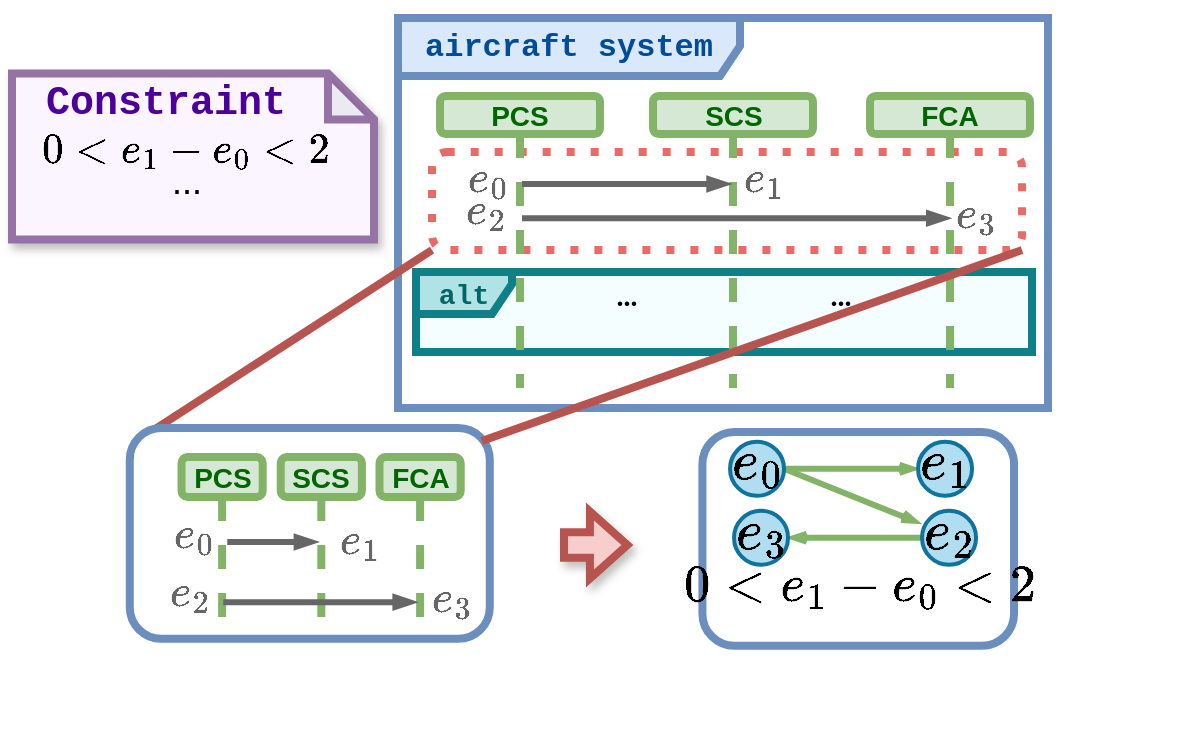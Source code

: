 <mxfile version="27.0.6">
  <diagram name="第 1 页" id="h9YyRqE6uHGr4lUD16GJ">
    <mxGraphModel dx="803" dy="495" grid="0" gridSize="10" guides="1" tooltips="1" connect="1" arrows="1" fold="1" page="1" pageScale="1" pageWidth="1169" pageHeight="827" math="1" shadow="0">
      <root>
        <mxCell id="0" />
        <mxCell id="1" parent="0" />
        <mxCell id="_lGmPWogJOjAXytLMEd4-229" value="" style="rounded=1;whiteSpace=wrap;html=1;strokeWidth=4;dashed=1;strokeColor=#EA6B66;dashPattern=1 2;fontSize=14;" parent="1" vertex="1">
          <mxGeometry x="266" y="88" width="295" height="49" as="geometry" />
        </mxCell>
        <mxCell id="_lGmPWogJOjAXytLMEd4-170" value="&lt;font face=&quot;Courier New&quot; style=&quot;color: rgb(0, 102, 102);&quot;&gt;&lt;b&gt;alt&lt;/b&gt;&lt;/font&gt;" style="shape=umlFrame;whiteSpace=wrap;html=1;pointerEvents=0;width=48;height=21;fillColor=#b0e3e6;strokeColor=#0e8088;fillStyle=auto;shadow=0;strokeWidth=4;gradientColor=none;swimlaneFillColor=light-dark(#F4FDFF,#002813);fontSize=14;" parent="1" vertex="1">
          <mxGeometry x="258" y="148" width="308" height="40" as="geometry" />
        </mxCell>
        <mxCell id="_lGmPWogJOjAXytLMEd4-171" value="&lt;font face=&quot;Helvetica&quot; style=&quot;color: rgb(0, 102, 0);&quot;&gt;&lt;b&gt;PCS&lt;/b&gt;&lt;/font&gt;" style="shape=umlLifeline;perimeter=lifelinePerimeter;whiteSpace=wrap;html=1;container=1;dropTarget=0;collapsible=0;recursiveResize=0;outlineConnect=0;portConstraint=eastwest;newEdgeStyle={&quot;curved&quot;:0,&quot;rounded&quot;:0};size=19;fillColor=#d5e8d4;strokeColor=#82b366;strokeWidth=4;rounded=1;shadow=0;fontSize=14;" parent="1" vertex="1">
          <mxGeometry x="270" y="60" width="80" height="146" as="geometry" />
        </mxCell>
        <mxCell id="_lGmPWogJOjAXytLMEd4-172" value="&lt;font face=&quot;Helvetica&quot; style=&quot;color: rgb(0, 102, 0);&quot;&gt;&lt;b&gt;FCA&lt;/b&gt;&lt;/font&gt;" style="shape=umlLifeline;perimeter=lifelinePerimeter;whiteSpace=wrap;html=1;container=1;dropTarget=0;collapsible=0;recursiveResize=0;outlineConnect=0;portConstraint=eastwest;newEdgeStyle={&quot;curved&quot;:0,&quot;rounded&quot;:0};size=19;fillColor=#d5e8d4;strokeColor=#82b366;strokeWidth=4;rounded=1;shadow=0;fontSize=14;" parent="1" vertex="1">
          <mxGeometry x="485" y="60" width="80" height="146" as="geometry" />
        </mxCell>
        <mxCell id="_lGmPWogJOjAXytLMEd4-173" value="&lt;font face=&quot;Helvetica&quot; style=&quot;color: rgb(0, 102, 0);&quot;&gt;&lt;b&gt;SCS&lt;/b&gt;&lt;/font&gt;" style="shape=umlLifeline;perimeter=lifelinePerimeter;whiteSpace=wrap;html=1;container=1;dropTarget=0;collapsible=0;recursiveResize=0;outlineConnect=0;portConstraint=eastwest;newEdgeStyle={&quot;curved&quot;:0,&quot;rounded&quot;:0};size=19;fillColor=#d5e8d4;strokeColor=#82b366;strokeWidth=4;rounded=1;shadow=0;fontSize=14;" parent="1" vertex="1">
          <mxGeometry x="376.5" y="60" width="80" height="146" as="geometry" />
        </mxCell>
        <mxCell id="_lGmPWogJOjAXytLMEd4-175" value="&lt;font face=&quot;Courier New&quot; style=&quot;color: rgb(0, 76, 153); font-size: 16px;&quot;&gt;&lt;b style=&quot;&quot;&gt;aircraft system&lt;/b&gt;&lt;/font&gt;" style="shape=umlFrame;whiteSpace=wrap;html=1;pointerEvents=0;width=171;height=29;fillColor=#dae8fc;strokeColor=#6c8ebf;strokeWidth=4;shadow=0;fontSize=14;" parent="1" vertex="1">
          <mxGeometry x="249" y="21" width="325" height="195" as="geometry" />
        </mxCell>
        <mxCell id="_lGmPWogJOjAXytLMEd4-176" value="" style="html=1;verticalAlign=bottom;endArrow=blockThin;curved=0;rounded=1;endFill=1;strokeColor=#666666;strokeWidth=3;endSize=4;fontSize=14;" parent="1" edge="1">
          <mxGeometry x="-0.0" width="80" relative="1" as="geometry">
            <mxPoint x="311.041" y="104" as="sourcePoint" />
            <mxPoint x="415" y="104" as="targetPoint" />
            <mxPoint as="offset" />
          </mxGeometry>
        </mxCell>
        <mxCell id="_lGmPWogJOjAXytLMEd4-178" value="" style="html=1;verticalAlign=bottom;endArrow=blockThin;curved=0;rounded=0;endFill=1;strokeWidth=3;strokeColor=light-dark(#666666,#EDEDED);startSize=6;endSize=4;fontSize=14;" parent="1" edge="1">
          <mxGeometry x="-0.001" width="80" relative="1" as="geometry">
            <mxPoint x="311" y="121.13" as="sourcePoint" />
            <mxPoint x="524.87" y="121.13" as="targetPoint" />
            <mxPoint as="offset" />
          </mxGeometry>
        </mxCell>
        <mxCell id="_lGmPWogJOjAXytLMEd4-201" value="&lt;font style=&quot;font-size: 19px;&quot; color=&quot;#666666&quot;&gt;&lt;b style=&quot;&quot;&gt;\(e_2\)&lt;/b&gt;&lt;/font&gt;" style="text;html=1;align=center;verticalAlign=middle;resizable=0;points=[];autosize=1;strokeColor=none;fillColor=none;strokeWidth=4;fontSize=14;" parent="1" vertex="1">
          <mxGeometry x="256.25" y="100.97" width="73" height="35" as="geometry" />
        </mxCell>
        <mxCell id="_lGmPWogJOjAXytLMEd4-166" value="&lt;b&gt;&lt;font face=&quot;Comic Sans MS&quot;&gt;...&lt;/font&gt;&lt;/b&gt;" style="text;html=1;align=center;verticalAlign=middle;resizable=0;points=[];autosize=1;strokeColor=none;fillColor=none;strokeWidth=4;fontSize=14;" parent="1" vertex="1">
          <mxGeometry x="451.69" y="145" width="36" height="30" as="geometry" />
        </mxCell>
        <mxCell id="_lGmPWogJOjAXytLMEd4-241" value="&lt;b&gt;&lt;font face=&quot;Comic Sans MS&quot;&gt;...&lt;/font&gt;&lt;/b&gt;" style="text;html=1;align=center;verticalAlign=middle;resizable=0;points=[];autosize=1;strokeColor=none;fillColor=none;strokeWidth=4;fontSize=14;" parent="1" vertex="1">
          <mxGeometry x="345.3" y="145" width="36" height="30" as="geometry" />
        </mxCell>
        <mxCell id="_lGmPWogJOjAXytLMEd4-278" style="rounded=0;orthogonalLoop=1;jettySize=auto;html=1;exitX=0;exitY=1;exitDx=0;exitDy=0;entryX=0.065;entryY=0.011;entryDx=0;entryDy=0;endArrow=none;endFill=0;entryPerimeter=0;strokeWidth=4;endSize=5;strokeColor=light-dark(#b85450, #ededed);curved=1;fontSize=14;" parent="1" source="_lGmPWogJOjAXytLMEd4-229" target="_lGmPWogJOjAXytLMEd4-231" edge="1">
          <mxGeometry relative="1" as="geometry">
            <mxPoint x="61" y="320.42" as="sourcePoint" />
          </mxGeometry>
        </mxCell>
        <mxCell id="2NGLu3flXbiZgfrD2o1z-119" value="&lt;font style=&quot;font-size: 19px;&quot; color=&quot;#666666&quot;&gt;&lt;b style=&quot;&quot;&gt;\(e_0\)&lt;/b&gt;&lt;/font&gt;" style="text;html=1;align=center;verticalAlign=middle;resizable=0;points=[];autosize=1;strokeColor=none;fillColor=none;strokeWidth=4;fontSize=14;" parent="1" vertex="1">
          <mxGeometry x="257.25" y="84" width="73" height="35" as="geometry" />
        </mxCell>
        <mxCell id="2NGLu3flXbiZgfrD2o1z-120" value="&lt;font style=&quot;font-size: 19px;&quot; color=&quot;#666666&quot;&gt;&lt;b style=&quot;&quot;&gt;\(e_1\)&lt;/b&gt;&lt;/font&gt;" style="text;html=1;align=center;verticalAlign=middle;resizable=0;points=[];autosize=1;strokeColor=none;fillColor=none;strokeWidth=4;fontSize=14;" parent="1" vertex="1">
          <mxGeometry x="395" y="84" width="73" height="35" as="geometry" />
        </mxCell>
        <mxCell id="2NGLu3flXbiZgfrD2o1z-121" value="&lt;font style=&quot;font-size: 19px;&quot; color=&quot;#666666&quot;&gt;&lt;b style=&quot;&quot;&gt;\(e_3\)&lt;/b&gt;&lt;/font&gt;" style="text;html=1;align=center;verticalAlign=middle;resizable=0;points=[];autosize=1;strokeColor=none;fillColor=none;strokeWidth=4;fontSize=14;" parent="1" vertex="1">
          <mxGeometry x="501" y="102" width="73" height="35" as="geometry" />
        </mxCell>
        <mxCell id="2NGLu3flXbiZgfrD2o1z-135" value="" style="group" parent="1" vertex="1" connectable="0">
          <mxGeometry x="53" y="12" width="184" height="163" as="geometry" />
        </mxCell>
        <mxCell id="2NGLu3flXbiZgfrD2o1z-123" value="" style="group;strokeWidth=4;dashed=1;shadow=1;rounded=0;fontSize=14;" parent="2NGLu3flXbiZgfrD2o1z-135" vertex="1" connectable="0">
          <mxGeometry x="3" y="31" width="181" height="99.067" as="geometry" />
        </mxCell>
        <mxCell id="2NGLu3flXbiZgfrD2o1z-124" value="" style="shape=note;whiteSpace=wrap;html=1;backgroundOutline=1;darkOpacity=0.05;strokeColor=#9673a6;strokeWidth=4;fillColor=light-dark(#faf5ff, #392f3f);shadow=1;fontSize=14;size=23;" parent="2NGLu3flXbiZgfrD2o1z-123" vertex="1">
          <mxGeometry y="5.76" width="181" height="82.94" as="geometry" />
        </mxCell>
        <mxCell id="2NGLu3flXbiZgfrD2o1z-118" value="&lt;div style=&quot;line-height: 100%;&quot;&gt;&lt;font face=&quot;Helvetica&quot; style=&quot;font-size: 18px; line-height: 100%;&quot;&gt;&lt;span style=&quot;background-color: transparent; color: light-dark(rgb(0, 0, 0), rgb(255, 255, 255)); text-wrap-mode: nowrap;&quot;&gt;\(0 &amp;lt; e_1 - e_0 &amp;lt; 2\)&lt;/span&gt;&lt;/font&gt;&lt;/div&gt;&lt;div style=&quot;line-height: 100%;&quot;&gt;&lt;span style=&quot;font-size: 18px;&quot;&gt;...&lt;/span&gt;&lt;/div&gt;" style="text;html=1;align=center;verticalAlign=middle;whiteSpace=wrap;rounded=0;" parent="2NGLu3flXbiZgfrD2o1z-123" vertex="1">
          <mxGeometry x="3.57" y="13.247" width="166.87" height="76.028" as="geometry" />
        </mxCell>
        <mxCell id="2NGLu3flXbiZgfrD2o1z-127" value="&lt;span style=&quot;font-style: normal; font-variant-ligatures: normal; font-variant-caps: normal; letter-spacing: normal; orphans: 2; text-align: left; text-indent: 0px; text-transform: none; widows: 2; word-spacing: 0px; -webkit-text-stroke-width: 0px; white-space: nowrap; text-decoration-thickness: initial; text-decoration-style: initial; text-decoration-color: initial; float: none; display: inline !important;&quot;&gt;&lt;font face=&quot;Courier New&quot; style=&quot;color: rgb(76, 0, 153); font-size: 20px;&quot;&gt;&lt;b style=&quot;&quot;&gt;Constraint&lt;/b&gt;&lt;/font&gt;&lt;/span&gt;" style="text;whiteSpace=wrap;html=1;shadow=1;rounded=1;" parent="2NGLu3flXbiZgfrD2o1z-123" vertex="1">
          <mxGeometry x="15" y="1.728" width="147" height="14.975" as="geometry" />
        </mxCell>
        <mxCell id="2NGLu3flXbiZgfrD2o1z-165" value="" style="group;strokeWidth=2;" parent="1" vertex="1" connectable="0">
          <mxGeometry x="312.19" y="231.0" width="329.63" height="140" as="geometry" />
        </mxCell>
        <mxCell id="_lGmPWogJOjAXytLMEd4-275" value="" style="html=1;shadow=1;dashed=0;align=center;verticalAlign=middle;shape=mxgraph.arrows2.arrow;dy=0.62;dx=18.73;notch=0;fillColor=#f8cecc;strokeColor=#b85450;strokeWidth=4;fontSize=14;" parent="2NGLu3flXbiZgfrD2o1z-165" vertex="1">
          <mxGeometry x="19.817" y="36.745" width="31.694" height="33.5" as="geometry" />
        </mxCell>
        <mxCell id="_lGmPWogJOjAXytLMEd4-231" value="" style="rounded=1;whiteSpace=wrap;html=1;strokeWidth=4;fillColor=#FFFFFF;strokeColor=light-dark(#6c8ebf, #a0bcd2);fontSize=14;" parent="1" vertex="1">
          <mxGeometry x="114.89" y="226" width="180" height="105.42" as="geometry" />
        </mxCell>
        <mxCell id="_lGmPWogJOjAXytLMEd4-233" value="&lt;font style=&quot;color: rgb(0, 102, 0);&quot;&gt;&lt;b&gt;FCA&lt;/b&gt;&lt;/font&gt;" style="shape=umlLifeline;perimeter=lifelinePerimeter;whiteSpace=wrap;html=1;container=1;dropTarget=0;collapsible=0;recursiveResize=0;outlineConnect=0;portConstraint=eastwest;newEdgeStyle={&quot;curved&quot;:0,&quot;rounded&quot;:0};size=20;fontSize=14;strokeWidth=4;fillColor=#d5e8d4;strokeColor=#82b366;rounded=1;" parent="1" vertex="1">
          <mxGeometry x="239.76" y="240.5" width="40.58" height="87" as="geometry" />
        </mxCell>
        <mxCell id="_lGmPWogJOjAXytLMEd4-234" value="&lt;font style=&quot;color: rgb(0, 102, 0);&quot;&gt;&lt;b&gt;SCS&lt;/b&gt;&lt;/font&gt;" style="shape=umlLifeline;perimeter=lifelinePerimeter;whiteSpace=wrap;html=1;container=1;dropTarget=0;collapsible=0;recursiveResize=0;outlineConnect=0;portConstraint=eastwest;newEdgeStyle={&quot;curved&quot;:0,&quot;rounded&quot;:0};size=20;fontSize=14;strokeWidth=4;fillColor=#d5e8d4;strokeColor=#82b366;rounded=1;" parent="1" vertex="1">
          <mxGeometry x="190.37" y="240.5" width="40.58" height="87" as="geometry" />
        </mxCell>
        <mxCell id="_lGmPWogJOjAXytLMEd4-235" value="&lt;font style=&quot;color: rgb(0, 102, 0);&quot;&gt;&lt;b&gt;PCS&lt;/b&gt;&lt;/font&gt;" style="shape=umlLifeline;perimeter=lifelinePerimeter;whiteSpace=wrap;html=1;container=1;dropTarget=0;collapsible=0;recursiveResize=0;outlineConnect=0;portConstraint=eastwest;newEdgeStyle={&quot;curved&quot;:0,&quot;rounded&quot;:0};size=20;fontSize=14;strokeWidth=4;fillColor=#d5e8d4;strokeColor=#82b366;rounded=1;" parent="1" vertex="1">
          <mxGeometry x="140.76" y="240.5" width="40.58" height="88" as="geometry" />
        </mxCell>
        <mxCell id="_lGmPWogJOjAXytLMEd4-237" value="&lt;div&gt;&lt;div&gt;&lt;div&gt;&lt;br&gt;&lt;/div&gt;&lt;/div&gt;&lt;/div&gt;" style="text;align=left;verticalAlign=middle;rounded=0;horizontal=1;fontSize=14;html=1;strokeWidth=4;" parent="1" vertex="1">
          <mxGeometry x="167.099" y="365.63" width="112.828" height="15.3" as="geometry" />
        </mxCell>
        <mxCell id="_lGmPWogJOjAXytLMEd4-246" value="" style="html=1;verticalAlign=bottom;endArrow=blockThin;curved=0;rounded=0;endFill=1;strokeWidth=3;strokeColor=light-dark(#666666,#EDEDED);startSize=6;endSize=4;fontSize=14;" parent="1" target="_lGmPWogJOjAXytLMEd4-233" edge="1">
          <mxGeometry x="-0.001" width="80" relative="1" as="geometry">
            <mxPoint x="161.62" y="313.065" as="sourcePoint" />
            <mxPoint x="273.681" y="313.065" as="targetPoint" />
            <mxPoint as="offset" />
          </mxGeometry>
        </mxCell>
        <mxCell id="_lGmPWogJOjAXytLMEd4-232" value="" style="html=1;verticalAlign=bottom;endArrow=blockThin;curved=0;rounded=0;strokeWidth=3;endSize=4;endFill=1;strokeColor=#666666;fontSize=14;" parent="1" target="_lGmPWogJOjAXytLMEd4-234" edge="1">
          <mxGeometry width="80" relative="1" as="geometry">
            <mxPoint x="163.62" y="283.001" as="sourcePoint" />
            <mxPoint x="278.837" y="283.001" as="targetPoint" />
            <Array as="points">
              <mxPoint x="176.741" y="283.001" />
            </Array>
          </mxGeometry>
        </mxCell>
        <mxCell id="2NGLu3flXbiZgfrD2o1z-136" value="&lt;font style=&quot;font-size: 19px;&quot; color=&quot;#666666&quot;&gt;&lt;b style=&quot;&quot;&gt;\(e_0\)&lt;/b&gt;&lt;/font&gt;" style="text;html=1;align=center;verticalAlign=middle;resizable=0;points=[];autosize=1;strokeColor=none;fillColor=none;strokeWidth=4;fontSize=14;" parent="1" vertex="1">
          <mxGeometry x="110.237" y="262.5" width="73" height="35" as="geometry" />
        </mxCell>
        <mxCell id="2NGLu3flXbiZgfrD2o1z-137" value="&lt;font style=&quot;font-size: 19px;&quot; color=&quot;#666666&quot;&gt;&lt;b style=&quot;&quot;&gt;\(e_1\)&lt;/b&gt;&lt;/font&gt;" style="text;html=1;align=center;verticalAlign=middle;resizable=0;points=[];autosize=1;strokeColor=none;fillColor=none;strokeWidth=4;fontSize=14;" parent="1" vertex="1">
          <mxGeometry x="193.0" y="265" width="73" height="35" as="geometry" />
        </mxCell>
        <mxCell id="2NGLu3flXbiZgfrD2o1z-138" value="&lt;font style=&quot;font-size: 19px;&quot; color=&quot;#666666&quot;&gt;&lt;b style=&quot;&quot;&gt;\(e_2\)&lt;/b&gt;&lt;/font&gt;" style="text;html=1;align=center;verticalAlign=middle;resizable=0;points=[];autosize=1;strokeColor=none;fillColor=none;strokeWidth=4;fontSize=14;" parent="1" vertex="1">
          <mxGeometry x="108.62" y="291.97" width="73" height="35" as="geometry" />
        </mxCell>
        <mxCell id="2NGLu3flXbiZgfrD2o1z-141" value="&lt;font style=&quot;font-size: 19px;&quot; color=&quot;#666666&quot;&gt;&lt;b style=&quot;&quot;&gt;\(e_3\)&lt;/b&gt;&lt;/font&gt;" style="text;html=1;align=center;verticalAlign=middle;resizable=0;points=[];autosize=1;strokeColor=none;fillColor=none;strokeWidth=4;fontSize=14;" parent="1" vertex="1">
          <mxGeometry x="239.784" y="294.42" width="73" height="35" as="geometry" />
        </mxCell>
        <mxCell id="_lGmPWogJOjAXytLMEd4-279" style="rounded=0;orthogonalLoop=1;jettySize=auto;html=1;endArrow=none;endFill=0;strokeWidth=4;endSize=5;strokeColor=light-dark(#b85450, #ededed);curved=1;fontSize=14;exitX=1;exitY=1;exitDx=0;exitDy=0;entryX=0.978;entryY=0.062;entryDx=0;entryDy=0;entryPerimeter=0;" parent="1" source="_lGmPWogJOjAXytLMEd4-229" target="_lGmPWogJOjAXytLMEd4-231" edge="1">
          <mxGeometry relative="1" as="geometry">
            <mxPoint x="300.98" y="241.0" as="sourcePoint" />
            <mxPoint x="312.98" y="293" as="targetPoint" />
          </mxGeometry>
        </mxCell>
        <mxCell id="2NGLu3flXbiZgfrD2o1z-160" style="rounded=0;orthogonalLoop=1;jettySize=auto;html=1;endArrow=openThin;endFill=0;strokeColor=#82b366;strokeWidth=3;fillColor=#d5e8d4;endSize=3;entryX=0;entryY=0.5;entryDx=0;entryDy=0;exitX=1;exitY=0.5;exitDx=0;exitDy=0;startSize=3;" parent="1" source="2NGLu3flXbiZgfrD2o1z-157" target="2NGLu3flXbiZgfrD2o1z-156" edge="1">
          <mxGeometry relative="1" as="geometry">
            <mxPoint x="215.713" y="277.769" as="sourcePoint" />
            <mxPoint x="223.314" y="279.084" as="targetPoint" />
          </mxGeometry>
        </mxCell>
        <mxCell id="2NGLu3flXbiZgfrD2o1z-161" style="rounded=0;orthogonalLoop=1;jettySize=auto;html=1;endArrow=openThin;endFill=0;strokeColor=#82b366;strokeWidth=3;fillColor=#d5e8d4;endSize=3;entryX=1;entryY=0.5;entryDx=0;entryDy=0;exitX=0;exitY=0.5;exitDx=0;exitDy=0;startSize=3;" parent="1" source="2NGLu3flXbiZgfrD2o1z-159" target="2NGLu3flXbiZgfrD2o1z-158" edge="1">
          <mxGeometry relative="1" as="geometry">
            <mxPoint x="424.852" y="253.92" as="sourcePoint" />
            <mxPoint x="526.738" y="253.92" as="targetPoint" />
            <Array as="points" />
          </mxGeometry>
        </mxCell>
        <mxCell id="2NGLu3flXbiZgfrD2o1z-162" style="rounded=0;orthogonalLoop=1;jettySize=auto;html=1;endArrow=openThin;endFill=0;strokeColor=#82b366;strokeWidth=3;fillColor=#d5e8d4;endSize=3;entryX=-0.041;entryY=0.233;entryDx=0;entryDy=0;exitX=1;exitY=0.5;exitDx=0;exitDy=0;startSize=3;entryPerimeter=0;" parent="1" source="2NGLu3flXbiZgfrD2o1z-157" target="2NGLu3flXbiZgfrD2o1z-159" edge="1">
          <mxGeometry relative="1" as="geometry">
            <mxPoint x="526.738" y="305.92" as="sourcePoint" />
            <mxPoint x="424.852" y="305.92" as="targetPoint" />
            <Array as="points" />
          </mxGeometry>
        </mxCell>
        <mxCell id="2NGLu3flXbiZgfrD2o1z-155" value="" style="rounded=1;whiteSpace=wrap;html=1;strokeWidth=4;fillColor=none;strokeColor=light-dark(#6c8ebf, #46a8af);" parent="1" vertex="1">
          <mxGeometry x="401.21" y="228.0" width="155.81" height="106.92" as="geometry" />
        </mxCell>
        <mxCell id="2NGLu3flXbiZgfrD2o1z-156" value="&lt;div style=&quot;text-align: left;&quot;&gt;&lt;span style=&quot;background-color: initial;&quot;&gt;&lt;font style=&quot;font-size: 24px;&quot; face=&quot;Courier New&quot;&gt;&lt;b style=&quot;&quot;&gt;\(e_1\)&lt;/b&gt;&lt;/font&gt;&lt;/span&gt;&lt;/div&gt;" style="ellipse;whiteSpace=wrap;html=1;aspect=fixed;strokeWidth=2;fillColor=#b1ddf0;strokeColor=#10739e;" parent="1" vertex="1">
          <mxGeometry x="509.019" y="232.92" width="27" height="27" as="geometry" />
        </mxCell>
        <mxCell id="2NGLu3flXbiZgfrD2o1z-157" value="&lt;div style=&quot;text-align: left;&quot;&gt;&lt;span style=&quot;background-color: initial;&quot;&gt;&lt;font style=&quot;font-size: 24px;&quot; face=&quot;Courier New&quot;&gt;&lt;b style=&quot;&quot;&gt;\(e_0\)&lt;/b&gt;&lt;/font&gt;&lt;/span&gt;&lt;/div&gt;" style="ellipse;whiteSpace=wrap;html=1;aspect=fixed;strokeWidth=2;fillColor=#b1ddf0;strokeColor=#10739e;" parent="1" vertex="1">
          <mxGeometry x="415.017" y="232.92" width="27" height="27" as="geometry" />
        </mxCell>
        <mxCell id="2NGLu3flXbiZgfrD2o1z-158" value="&lt;div style=&quot;text-align: left;&quot;&gt;&lt;span style=&quot;background-color: initial;&quot;&gt;&lt;font style=&quot;font-size: 24px;&quot; face=&quot;Courier New&quot;&gt;&lt;b style=&quot;&quot;&gt;\(e_3\)&lt;/b&gt;&lt;/font&gt;&lt;/span&gt;&lt;/div&gt;" style="ellipse;whiteSpace=wrap;html=1;aspect=fixed;strokeWidth=2;fillColor=#b1ddf0;strokeColor=#10739e;" parent="1" vertex="1">
          <mxGeometry x="417.017" y="267.37" width="27" height="27" as="geometry" />
        </mxCell>
        <mxCell id="2NGLu3flXbiZgfrD2o1z-159" value="&lt;div style=&quot;text-align: left;&quot;&gt;&lt;span style=&quot;background-color: initial;&quot;&gt;&lt;font style=&quot;font-size: 24px;&quot; face=&quot;Courier New&quot;&gt;&lt;b style=&quot;&quot;&gt;\(e_2\)&lt;/b&gt;&lt;/font&gt;&lt;/span&gt;&lt;/div&gt;" style="ellipse;whiteSpace=wrap;html=1;aspect=fixed;strokeWidth=2;fillColor=#b1ddf0;strokeColor=#10739e;" parent="1" vertex="1">
          <mxGeometry x="511.019" y="267.37" width="27" height="27" as="geometry" />
        </mxCell>
        <mxCell id="2NGLu3flXbiZgfrD2o1z-164" value="&lt;div style=&quot;text-align: left;&quot;&gt;&lt;span style=&quot;background-color: initial;&quot;&gt;&lt;font style=&quot;font-size: 22px;&quot; face=&quot;Courier New&quot;&gt;&lt;b style=&quot;&quot;&gt;\(0 &amp;lt; e_1 - e_0 &amp;lt; 2\)&lt;/b&gt;&lt;/font&gt;&lt;/span&gt;&lt;/div&gt;" style="text;html=1;align=center;verticalAlign=middle;resizable=0;points=[];autosize=1;strokeColor=none;fillColor=none;strokeWidth=3;" parent="1" vertex="1">
          <mxGeometry x="332.005" y="287.919" width="295" height="38" as="geometry" />
        </mxCell>
      </root>
    </mxGraphModel>
  </diagram>
</mxfile>
